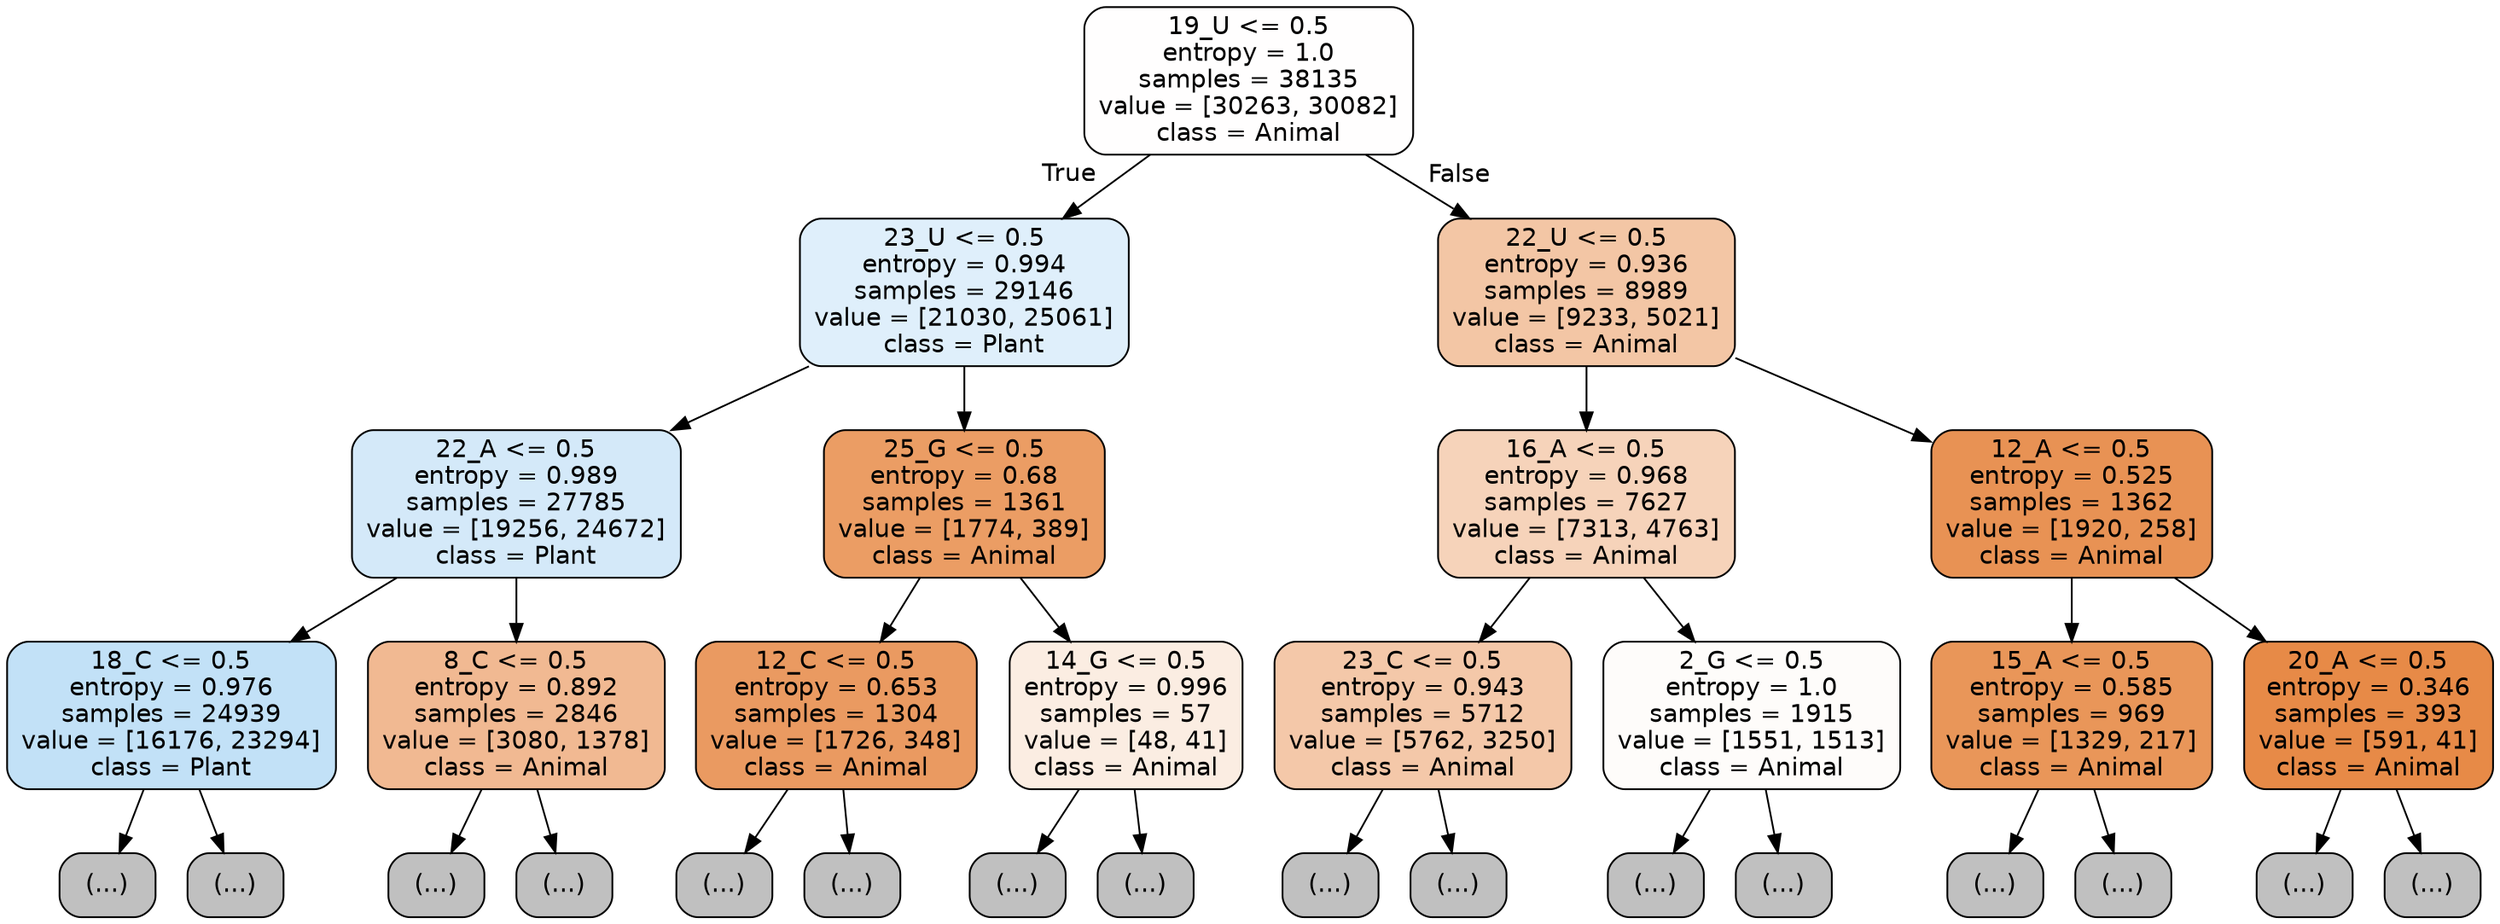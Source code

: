 digraph Tree {
node [shape=box, style="filled, rounded", color="black", fontname="helvetica"] ;
edge [fontname="helvetica"] ;
0 [label="19_U <= 0.5\nentropy = 1.0\nsamples = 38135\nvalue = [30263, 30082]\nclass = Animal", fillcolor="#fffefe"] ;
1 [label="23_U <= 0.5\nentropy = 0.994\nsamples = 29146\nvalue = [21030, 25061]\nclass = Plant", fillcolor="#dfeffb"] ;
0 -> 1 [labeldistance=2.5, labelangle=45, headlabel="True"] ;
2 [label="22_A <= 0.5\nentropy = 0.989\nsamples = 27785\nvalue = [19256, 24672]\nclass = Plant", fillcolor="#d4e9f9"] ;
1 -> 2 ;
3 [label="18_C <= 0.5\nentropy = 0.976\nsamples = 24939\nvalue = [16176, 23294]\nclass = Plant", fillcolor="#c2e1f7"] ;
2 -> 3 ;
4 [label="(...)", fillcolor="#C0C0C0"] ;
3 -> 4 ;
8137 [label="(...)", fillcolor="#C0C0C0"] ;
3 -> 8137 ;
10472 [label="8_C <= 0.5\nentropy = 0.892\nsamples = 2846\nvalue = [3080, 1378]\nclass = Animal", fillcolor="#f1b992"] ;
2 -> 10472 ;
10473 [label="(...)", fillcolor="#C0C0C0"] ;
10472 -> 10473 ;
11520 [label="(...)", fillcolor="#C0C0C0"] ;
10472 -> 11520 ;
11801 [label="25_G <= 0.5\nentropy = 0.68\nsamples = 1361\nvalue = [1774, 389]\nclass = Animal", fillcolor="#eb9d64"] ;
1 -> 11801 ;
11802 [label="12_C <= 0.5\nentropy = 0.653\nsamples = 1304\nvalue = [1726, 348]\nclass = Animal", fillcolor="#ea9a61"] ;
11801 -> 11802 ;
11803 [label="(...)", fillcolor="#C0C0C0"] ;
11802 -> 11803 ;
12202 [label="(...)", fillcolor="#C0C0C0"] ;
11802 -> 12202 ;
12339 [label="14_G <= 0.5\nentropy = 0.996\nsamples = 57\nvalue = [48, 41]\nclass = Animal", fillcolor="#fbede2"] ;
11801 -> 12339 ;
12340 [label="(...)", fillcolor="#C0C0C0"] ;
12339 -> 12340 ;
12355 [label="(...)", fillcolor="#C0C0C0"] ;
12339 -> 12355 ;
12366 [label="22_U <= 0.5\nentropy = 0.936\nsamples = 8989\nvalue = [9233, 5021]\nclass = Animal", fillcolor="#f3c6a5"] ;
0 -> 12366 [labeldistance=2.5, labelangle=-45, headlabel="False"] ;
12367 [label="16_A <= 0.5\nentropy = 0.968\nsamples = 7627\nvalue = [7313, 4763]\nclass = Animal", fillcolor="#f6d3ba"] ;
12366 -> 12367 ;
12368 [label="23_C <= 0.5\nentropy = 0.943\nsamples = 5712\nvalue = [5762, 3250]\nclass = Animal", fillcolor="#f4c8a9"] ;
12367 -> 12368 ;
12369 [label="(...)", fillcolor="#C0C0C0"] ;
12368 -> 12369 ;
15210 [label="(...)", fillcolor="#C0C0C0"] ;
12368 -> 15210 ;
15315 [label="2_G <= 0.5\nentropy = 1.0\nsamples = 1915\nvalue = [1551, 1513]\nclass = Animal", fillcolor="#fefcfa"] ;
12367 -> 15315 ;
15316 [label="(...)", fillcolor="#C0C0C0"] ;
15315 -> 15316 ;
16035 [label="(...)", fillcolor="#C0C0C0"] ;
15315 -> 16035 ;
16290 [label="12_A <= 0.5\nentropy = 0.525\nsamples = 1362\nvalue = [1920, 258]\nclass = Animal", fillcolor="#e89254"] ;
12366 -> 16290 ;
16291 [label="15_A <= 0.5\nentropy = 0.585\nsamples = 969\nvalue = [1329, 217]\nclass = Animal", fillcolor="#e99659"] ;
16290 -> 16291 ;
16292 [label="(...)", fillcolor="#C0C0C0"] ;
16291 -> 16292 ;
16579 [label="(...)", fillcolor="#C0C0C0"] ;
16291 -> 16579 ;
16648 [label="20_A <= 0.5\nentropy = 0.346\nsamples = 393\nvalue = [591, 41]\nclass = Animal", fillcolor="#e78a47"] ;
16290 -> 16648 ;
16649 [label="(...)", fillcolor="#C0C0C0"] ;
16648 -> 16649 ;
16744 [label="(...)", fillcolor="#C0C0C0"] ;
16648 -> 16744 ;
}